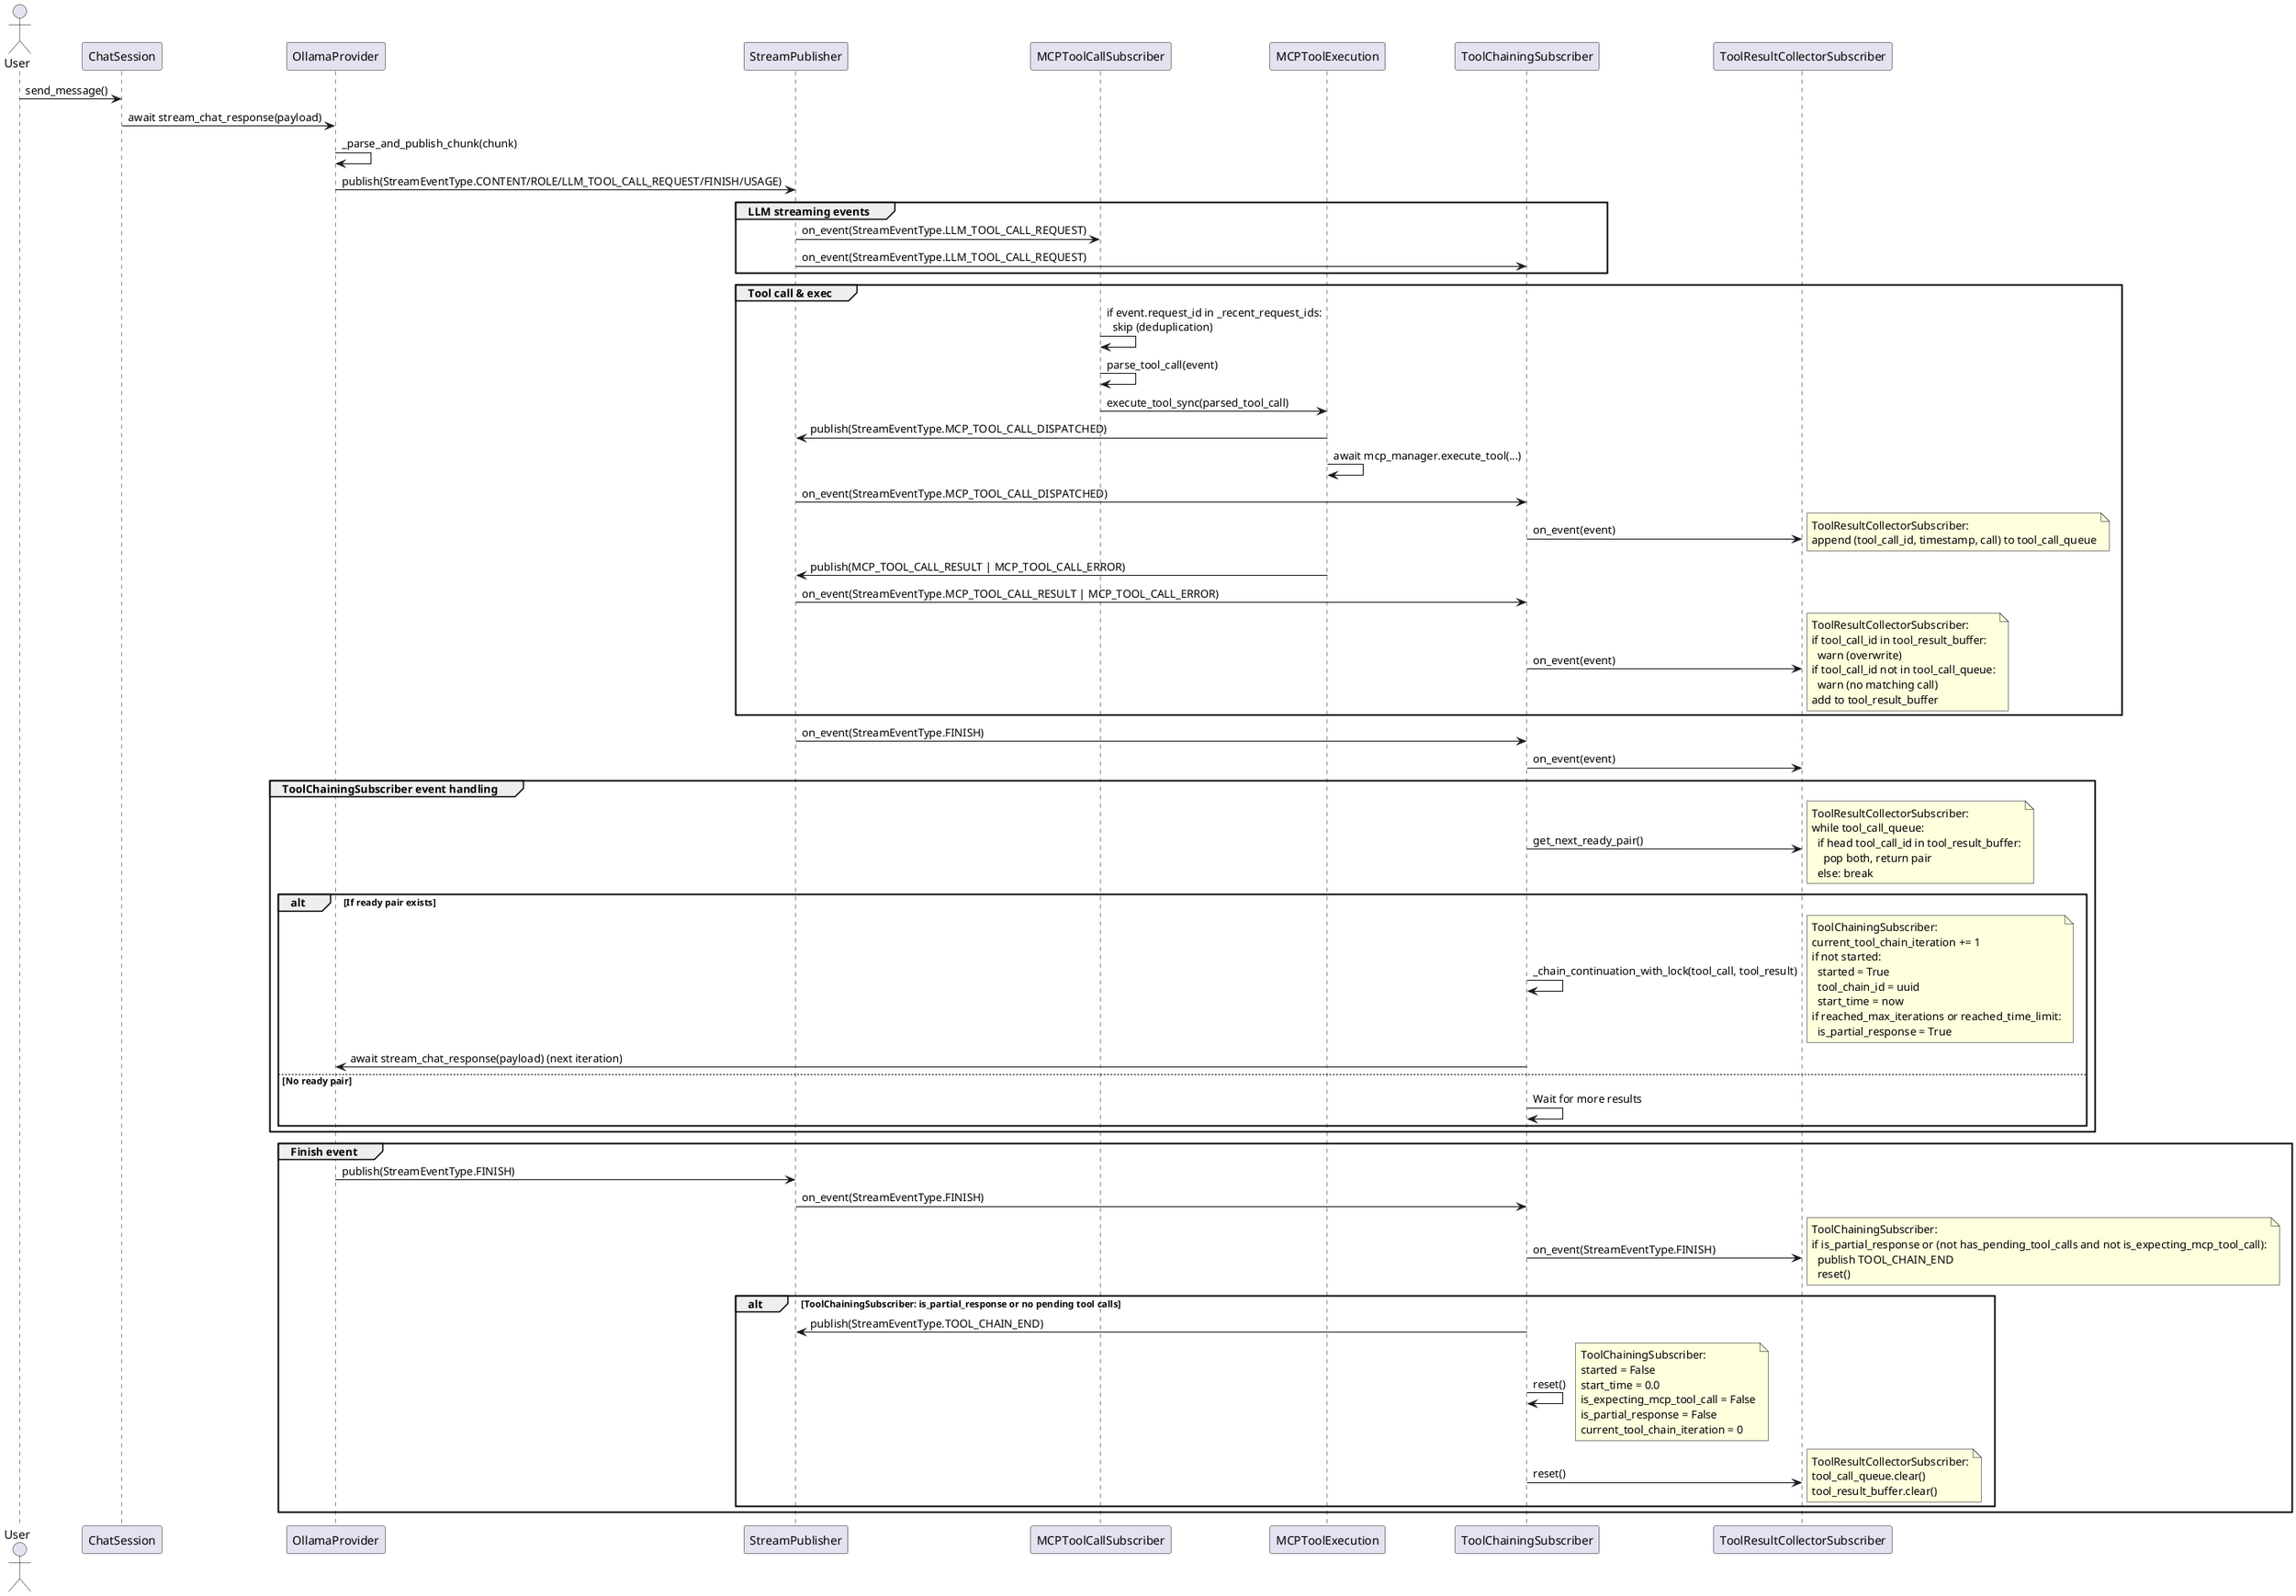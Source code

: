 @startuml
actor User
participant ChatSession
participant OllamaProvider
participant StreamPublisher
participant MCPToolCallSubscriber
participant MCPToolExecution
participant ToolChainingSubscriber
participant ToolResultCollectorSubscriber

User -> ChatSession : send_message()
ChatSession -> OllamaProvider : await stream_chat_response(payload)
OllamaProvider -> OllamaProvider : _parse_and_publish_chunk(chunk)
OllamaProvider -> StreamPublisher : publish(StreamEventType.CONTENT/ROLE/LLM_TOOL_CALL_REQUEST/FINISH/USAGE)

group LLM streaming events
    StreamPublisher -> MCPToolCallSubscriber : on_event(StreamEventType.LLM_TOOL_CALL_REQUEST)
    StreamPublisher -> ToolChainingSubscriber : on_event(StreamEventType.LLM_TOOL_CALL_REQUEST)
end

group Tool call & exec
    MCPToolCallSubscriber -> MCPToolCallSubscriber : if event.request_id in _recent_request_ids:\n  skip (deduplication)
    MCPToolCallSubscriber -> MCPToolCallSubscriber : parse_tool_call(event)
    MCPToolCallSubscriber -> MCPToolExecution : execute_tool_sync(parsed_tool_call)
    MCPToolExecution -> StreamPublisher : publish(StreamEventType.MCP_TOOL_CALL_DISPATCHED)
    MCPToolExecution -> MCPToolExecution : await mcp_manager.execute_tool(...)

    StreamPublisher -> ToolChainingSubscriber : on_event(StreamEventType.MCP_TOOL_CALL_DISPATCHED)
    ToolChainingSubscriber -> ToolResultCollectorSubscriber : on_event(event)
    note right: ToolResultCollectorSubscriber:\nappend (tool_call_id, timestamp, call) to tool_call_queue

    MCPToolExecution -> StreamPublisher : publish(MCP_TOOL_CALL_RESULT | MCP_TOOL_CALL_ERROR)
    StreamPublisher -> ToolChainingSubscriber : on_event(StreamEventType.MCP_TOOL_CALL_RESULT | MCP_TOOL_CALL_ERROR)
    ToolChainingSubscriber -> ToolResultCollectorSubscriber : on_event(event)
    note right: ToolResultCollectorSubscriber:\nif tool_call_id in tool_result_buffer:\n  warn (overwrite)\nif tool_call_id not in tool_call_queue:\n  warn (no matching call)\nadd to tool_result_buffer
end

StreamPublisher -> ToolChainingSubscriber : on_event(StreamEventType.FINISH)
ToolChainingSubscriber -> ToolResultCollectorSubscriber : on_event(event)

group ToolChainingSubscriber event handling
    ToolChainingSubscriber -> ToolResultCollectorSubscriber : get_next_ready_pair()
    note right: ToolResultCollectorSubscriber:\nwhile tool_call_queue:\n  if head tool_call_id in tool_result_buffer:\n    pop both, return pair\n  else: break
    alt If ready pair exists
        ToolChainingSubscriber -> ToolChainingSubscriber : _chain_continuation_with_lock(tool_call, tool_result)
        note right: ToolChainingSubscriber:\ncurrent_tool_chain_iteration += 1\nif not started:\n  started = True\n  tool_chain_id = uuid\n  start_time = now\nif reached_max_iterations or reached_time_limit:\n  is_partial_response = True
        ToolChainingSubscriber -> OllamaProvider : await stream_chat_response(payload) (next iteration)
    else No ready pair
        ToolChainingSubscriber -> ToolChainingSubscriber : Wait for more results
    end
end

group Finish event
    OllamaProvider -> StreamPublisher : publish(StreamEventType.FINISH)
    StreamPublisher -> ToolChainingSubscriber : on_event(StreamEventType.FINISH)
    ToolChainingSubscriber -> ToolResultCollectorSubscriber : on_event(StreamEventType.FINISH)
    note right: ToolChainingSubscriber:\nif is_partial_response or (not has_pending_tool_calls and not is_expecting_mcp_tool_call):\n  publish TOOL_CHAIN_END\n  reset()
    alt ToolChainingSubscriber: is_partial_response or no pending tool calls
        ToolChainingSubscriber -> StreamPublisher : publish(StreamEventType.TOOL_CHAIN_END)
        ToolChainingSubscriber -> ToolChainingSubscriber : reset()
        note right: ToolChainingSubscriber:\nstarted = False\nstart_time = 0.0\nis_expecting_mcp_tool_call = False\nis_partial_response = False\ncurrent_tool_chain_iteration = 0
        ToolChainingSubscriber -> ToolResultCollectorSubscriber : reset()
        note right: ToolResultCollectorSubscriber:\ntool_call_queue.clear()\ntool_result_buffer.clear()
    end
end

@enduml